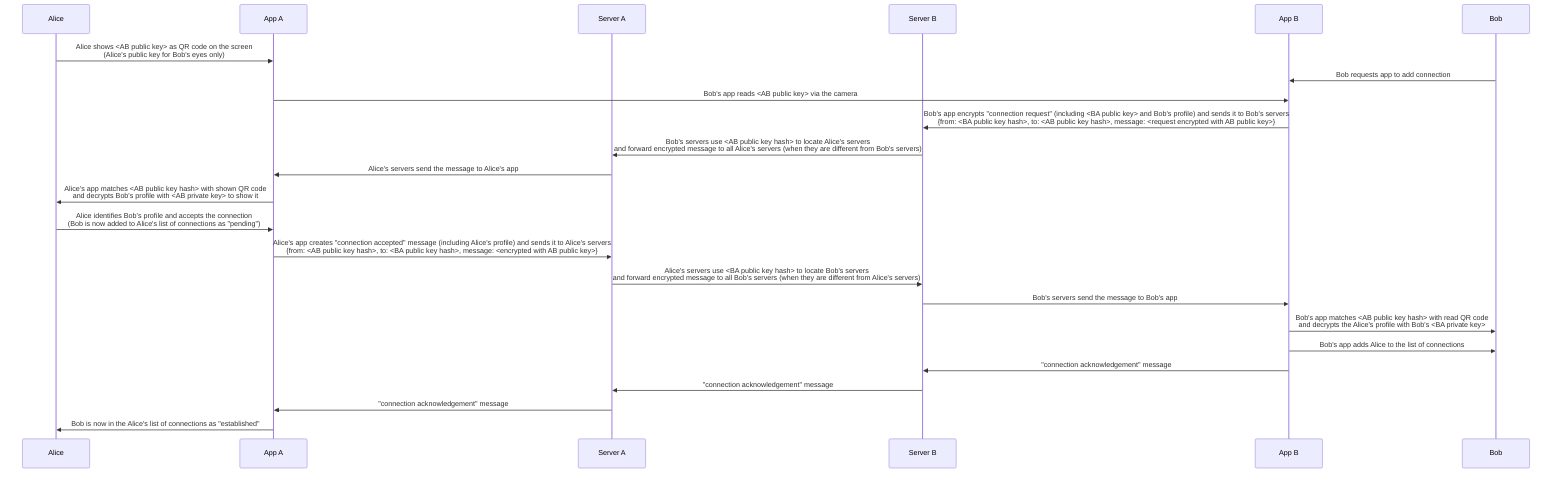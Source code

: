 sequenceDiagram
  participant Alice
  participant App A
  participant Server A
  participant Server B
  participant App B
  participant Bob
  Alice ->> App A: Alice shows <AB public key> as QR code on the screen<br>(Alice's public key for Bob's eyes only)
  Bob ->> App B: Bob requests app to add connection
  App A ->> App B: Bob's app reads <AB public key> via the camera
  App B ->> Server B: Bob's app encrypts "connection request" (including <BA public key> and Bob's profile) and sends it to Bob's servers<br>{from: <BA public key hash>, to: <AB public key hash>, message: <request encrypted with AB public key>}
  Server B ->> Server A: Bob's servers use <AB public key hash> to locate Alice's servers<br>and forward encrypted message to all Alice's servers (when they are different from Bob's servers)
  Server A ->> App A: Alice's servers send the message to Alice's app
  App A ->> Alice: Alice's app matches <AB public key hash> with shown QR code<br>and decrypts Bob's profile with <AB private key> to show it
  Alice ->> App A: Alice identifies Bob's profile and accepts the connection<br>(Bob is now added to Alice's list of connections as "pending")
  App A ->> Server A: Alice's app creates "connection accepted" message (including Alice's profile) and sends it to Alice's servers<br>{from: <AB public key hash>, to: <BA public key hash>, message: <encrypted with AB public key>}
  Server A ->> Server B: Alice's servers use <BA public key hash> to locate Bob's servers<br>and forward encrypted message to all Bob's servers (when they are different from Alice's servers)
  Server B ->> App B: Bob's servers send the message to Bob's app
  App B ->> Bob: Bob's app matches <AB public key hash> with read QR code<br>and decrypts the Alice's profile with Bob's <BA private key>
  App B ->> Bob: Bob's app adds Alice to the list of connections
  App B ->> Server B: "connection acknowledgement" message
  Server B ->> Server A: "connection acknowledgement" message
  Server A ->> App A: "connection acknowledgement" message
  App A ->> Alice: Bob is now in the Alice's list of connections as "established"